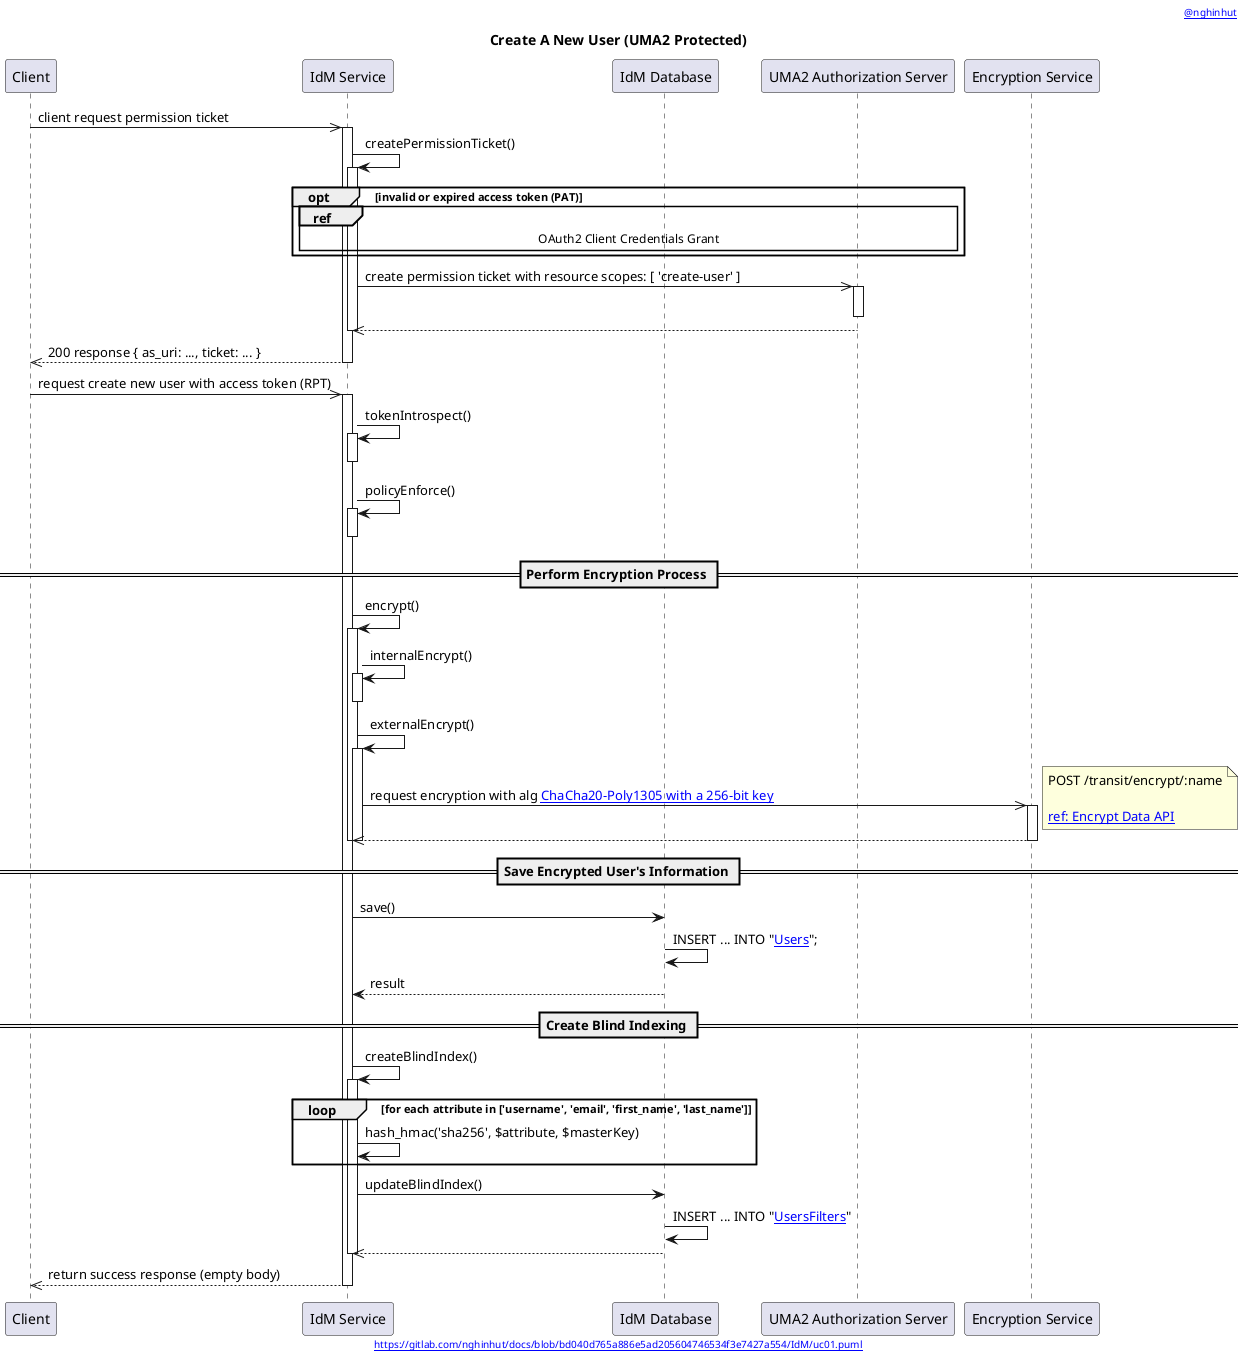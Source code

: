 @startuml
'-----START auto generated metadata please keep comment here to allow auto update-----
'-----DON'T EDIT THIS SECTION, INSTEAD RE-RUN prebuild.sh TO UPDATE-----
header [[www.nghinhut.dev?from=http://www.plantuml.com/plantuml/proxy?fmt=svg&src=https://gitlab.com/nghinhut/docs/raw/bd040d765a886e5ad205604746534f3e7427a554/IdM/uc01.puml @nghinhut]]
footer [[http://www.plantuml.com/plantuml/proxy?fmt=svg&src=https://gitlab.com/nghinhut/docs/raw/bd040d765a886e5ad205604746534f3e7427a554/IdM/uc01.puml https://gitlab.com/nghinhut/docs/blob/bd040d765a886e5ad205604746534f3e7427a554/IdM/uc01.puml]]
'-----END auto generated metadata please keep comment here to allow auto update-----

!$REPO_URL = "https://gitlab.com/nghinhut/docs/raw/master/IdM"
!$PLANTUML_PROXY_URL = "http://www.plantuml.com/plantuml/proxy"
!$BASE_URL = $PLANTUML_PROXY_URL + "?fmt=svg&src=" + $REPO_URL
title Create A New User (UMA2 Protected)

participant "Client" as client
participant "IdM Service" as idm
participant "IdM Database" as db
participant "UMA2 Authorization Server" as as
participant "Encryption Service" as es


client ->> idm : client request permission ticket
activate idm
    idm -> idm : createPermissionTicket()
    activate idm
        opt invalid or expired access token (PAT)
            ref over idm, as
                OAuth2 Client Credentials Grant
            end
        end
        idm ->> as : create permission ticket with resource scopes: [ 'create-user' ]
        activate as
        deactivate as
        idm <<-- as
    deactivate idm

client <<-- idm : 200 response { as_uri: ..., ticket: ... }
deactivate idm

client ->> idm : request create new user with access token (RPT)
activate idm


idm -> idm : tokenIntrospect()
activate idm
deactivate idm

idm -> idm : policyEnforce()
activate idm
deactivate idm

== Perform Encryption Process ==
idm -> idm : encrypt()
activate idm
idm -> idm : internalEncrypt()
activate idm
deactivate idm

idm -> idm : externalEncrypt()
activate idm
idm ->> es : request encryption with alg [[https://www.vaultproject.io/docs/secrets/transit/index.html#chacha20-poly1305 ChaCha20-Poly1305 with a 256-bit key]]
note right
    POST /transit/encrypt/:name

    [[https://www.vaultproject.io/api/secret/transit/index.html#encrypt-data ref: Encrypt Data API]]
end note
activate es
idm <<-- es
deactivate es
deactivate idm
deactivate idm
== Save Encrypted User's Information ==
idm -> db : save()
    db -> db : INSERT ... INTO "[[$BASE_URL/class.puml Users]]";
idm <-- db : result
== Create Blind Indexing ==
idm -> idm : createBlindIndex()
activate idm
    loop for each attribute in ['username', 'email', 'first_name', 'last_name']
        idm -> idm : hash_hmac('sha256', $attribute, $masterKey)
    end
    idm -> db : updateBlindIndex()
        db -> db : INSERT ... INTO "[[$BASE_URL/class.puml UsersFilters]]"
    idm <<-- db
deactivate idm

client <<-- idm : return success response (empty body)
deactivate idm

@enduml
